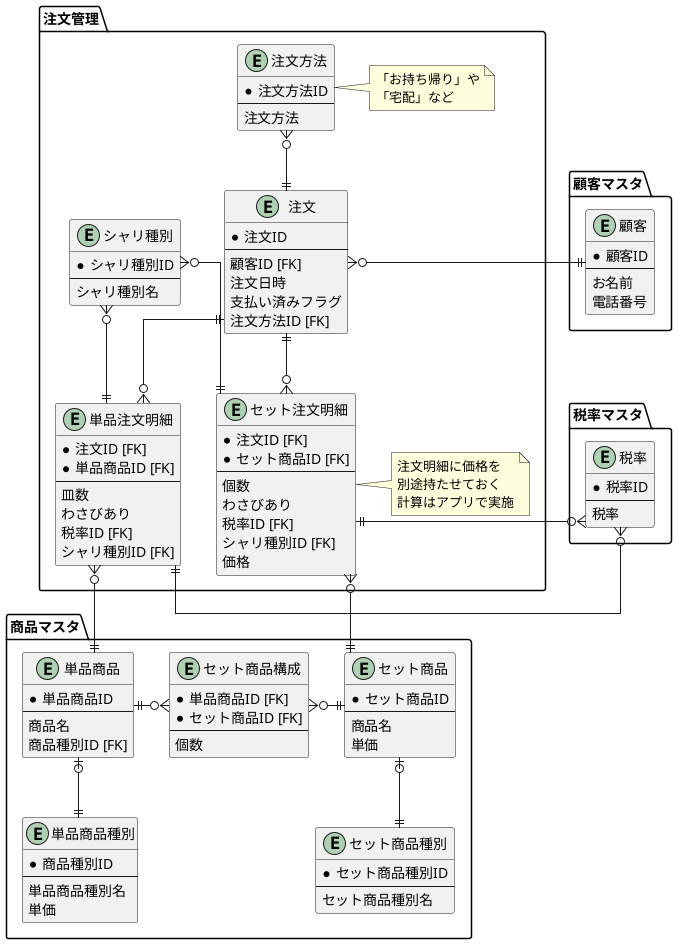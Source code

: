 @startuml sushi

skinparam Linetype ortho

package 顧客マスタ {
    entity 顧客 {
        * 顧客ID
        --
        お名前
        電話番号
    }
}

package 税率マスタ {
    entity 税率 {
        * 税率ID
        --
        税率
    }
}

package 注文管理 {
    entity 注文 {
        * 注文ID
        --
        顧客ID [FK]
        注文日時
        支払い済みフラグ
        注文方法ID [FK]
    }

    entity 単品注文明細 {
        * 注文ID [FK]
        * 単品商品ID [FK]
        --
        皿数
        わさびあり
        税率ID [FK]
        シャリ種別ID [FK]
    }

    entity セット注文明細 {
        * 注文ID [FK]
        * セット商品ID [FK]
        --
        個数
        わさびあり
        税率ID [FK]
        シャリ種別ID [FK]
        価格
    }

    note right of セット注文明細: 注文明細に価格を\n別途持たせておく\n計算はアプリで実施

    entity シャリ種別 {
        * シャリ種別ID
        --
        シャリ種別名
    }

    entity 注文方法 {
        * 注文方法ID
        --
        注文方法
    }

    note right of 注文方法: 「お持ち帰り」や\n「宅配」など

    注文 ||-do-o{ 単品注文明細
    注文 ||-do-o{ セット注文明細
    シャリ種別 }o-do-|| 単品注文明細
    シャリ種別 }o-do-|| セット注文明細
    注文方法 }o-do-|| 注文
}


package 商品マスタ {
    entity 単品商品 {
        * 単品商品ID
        --
        商品名
        商品種別ID [FK]
    }

    entity 単品商品種別 {
        * 商品種別ID
        --
        単品商品種別名
        単価
    }

    entity セット商品 {
        * セット商品ID
        --
        商品名
        単価
    }

    entity セット商品種別 {
        * セット商品種別ID
        --
        セット商品種別名
    }

    entity セット商品構成 {
        * 単品商品ID [FK]
        * セット商品ID [FK]
        --
        個数
    }

    単品商品 |o--|| 単品商品種別
    セット商品 |o--|| セット商品種別
    単品商品 ||-ri-o{ セット商品構成
    セット商品 ||-le-o{ セット商品構成
}

顧客 ||-ri-o{ 注文
単品注文明細 }o-do-|| 単品商品
セット注文明細 }o-do-|| セット商品
税率 }o-ri-|| 単品注文明細
税率 }o-ri-|| セット注文明細

@enduml